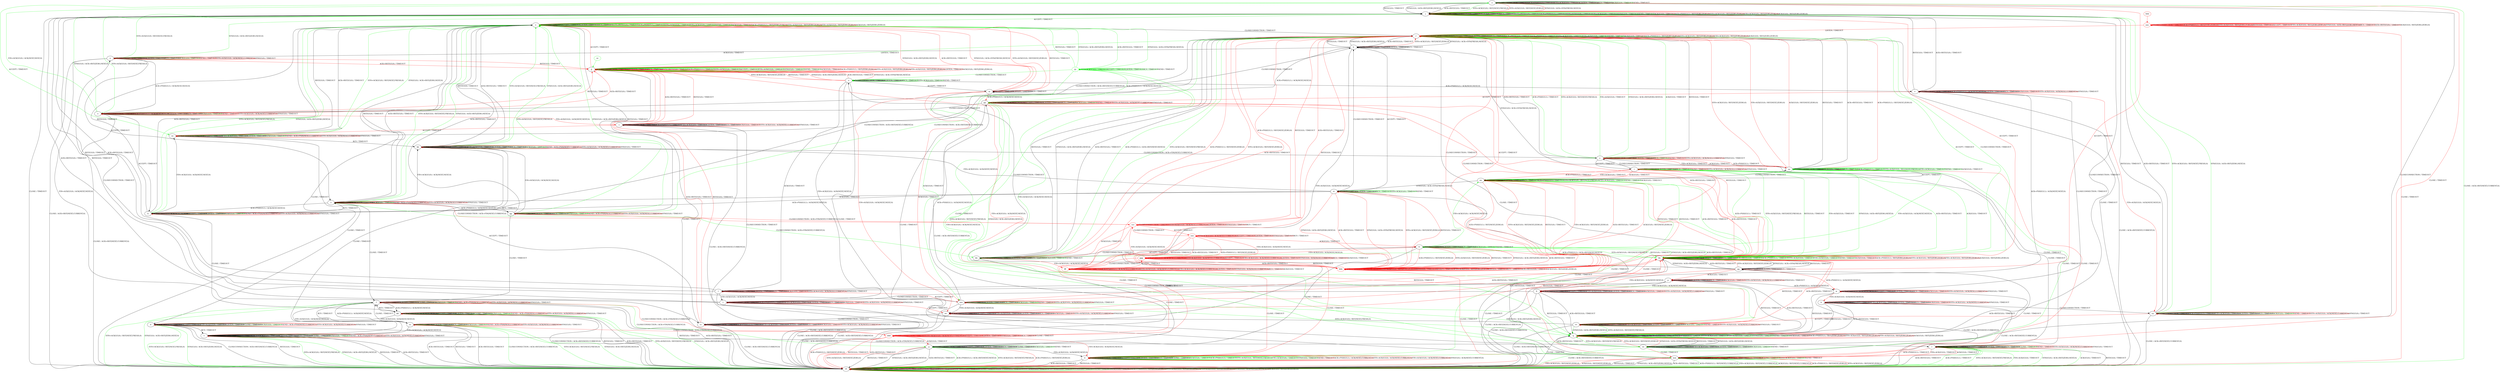 digraph "" {
	graph ["Incoming time"=0.003619670867919922,
		"Outgoing time"=0.047937631607055664,
		Output="{'States': 60, 'Transitions': 867, 'Filename': '../results/tcp_preset_100/TCP_Linux_Server-TCP_Windows8_Server-5.dot'}",
		Reference="{'States': 58, 'Transitions': 685, 'Filename': '../subjects/tcp/TCP_Linux_Server.dot'}",
		Solver=yices,
		Updated="{'States': 39, 'Transitions': 495, 'Filename': '../subjects/tcp/TCP_Windows8_Server.dot'}",
		"f-measure"=0.64,
		precision=0.6915254237288135,
		recall=0.5956204379562043
	];
	a -> a	[key=0,
		label="CLOSECONNECTION / TIMEOUT"];
	a -> a	[key=1,
		label="ACK+PSH(V,V,1) / TIMEOUT"];
	a -> a	[key=2,
		label="FIN+ACK(V,V,0) / TIMEOUT"];
	a -> a	[key=3,
		label="LISTEN / TIMEOUT"];
	a -> a	[key=4,
		label="RCV / TIMEOUT"];
	a -> a	[key=5,
		label="ACK(V,V,0) / TIMEOUT"];
	a -> a	[key=6,
		color=green,
		label="SEND / TIMEOUT"];
	a -> j	[key=0,
		label="RST(V,V,0) / TIMEOUT"];
	a -> j	[key=1,
		label="SYN(V,V,0) / ACK+RST(ZERO,NEXT,0)"];
	a -> j	[key=2,
		label="ACK+RST(V,V,0) / TIMEOUT"];
	a -> j	[key=3,
		color=green,
		label="SYN+ACK(V,V,0) / RST(NEXT,FRESH,0)"];
	a -> j	[key=4,
		color=red,
		label="SYN+ACK(V,V,0) / RST(NEXT,ZERO,0)"];
	a -> ff	[key=0,
		color=green,
		label="CLOSE / ACK+RST(NEXT,CURRENT,0)"];
	a -> mm	[key=0,
		color=red,
		label="CLOSE / TIMEOUT"];
	a -> oo	[key=0,
		color=green,
		label="ACCEPT / TIMEOUT"];
	a -> qq	[key=0,
		color=red,
		label="ACCEPT / TIMEOUT"];
	b -> b	[key=0,
		label="ACK+PSH(V,V,1) / TIMEOUT"];
	b -> b	[key=1,
		label="ACCEPT / TIMEOUT"];
	b -> b	[key=2,
		label="FIN+ACK(V,V,0) / TIMEOUT"];
	b -> b	[key=3,
		label="LISTEN / TIMEOUT"];
	b -> b	[key=4,
		label="RCV / TIMEOUT"];
	b -> b	[key=5,
		label="ACK(V,V,0) / TIMEOUT"];
	b -> b	[key=6,
		color=red,
		label="SYN+ACK(V,V,0) / ACK(NEXT,CURRENT,0)"];
	b -> b	[key=7,
		color=red,
		label="SYN(V,V,0) / TIMEOUT"];
	b -> q	[key=0,
		label="RST(V,V,0) / TIMEOUT"];
	b -> q	[key=1,
		label="ACK+RST(V,V,0) / TIMEOUT"];
	b -> ff	[key=0,
		label="CLOSE / ACK+RST(NEXT,CURRENT,0)"];
	b -> uu	[key=0,
		label="CLOSECONNECTION / TIMEOUT"];
	c -> c	[key=0,
		label="CLOSECONNECTION / TIMEOUT"];
	c -> c	[key=1,
		label="ACCEPT / TIMEOUT"];
	c -> c	[key=2,
		label="LISTEN / TIMEOUT"];
	c -> c	[key=3,
		label="RCV / TIMEOUT"];
	c -> c	[key=4,
		label="CLOSE / TIMEOUT"];
	c -> c	[key=5,
		color=green,
		label="SEND / TIMEOUT"];
	c -> c	[key=6,
		color=red,
		label="SYN+ACK(V,V,0) / ACK(NEXT,CURRENT,0)"];
	c -> c	[key=7,
		color=red,
		label="SYN(V,V,0) / TIMEOUT"];
	c -> ff	[key=0,
		label="RST(V,V,0) / TIMEOUT"];
	c -> ff	[key=1,
		label="ACK+RST(V,V,0) / TIMEOUT"];
	c -> ff	[key=2,
		color=green,
		label="ACK+PSH(V,V,1) / TIMEOUT"];
	c -> ff	[key=3,
		color=green,
		label="SYN+ACK(V,V,0) / RST(NEXT,FRESH,0)"];
	c -> ff	[key=4,
		color=green,
		label="FIN+ACK(V,V,0) / TIMEOUT"];
	c -> ff	[key=5,
		color=green,
		label="SYN(V,V,0) / ACK+RST(ZERO,NEXT,0)"];
	c -> ff	[key=6,
		color=green,
		label="ACK(V,V,0) / TIMEOUT"];
	c -> mm	[key=0,
		color=red,
		label="ACK+PSH(V,V,1) / TIMEOUT"];
	c -> mm	[key=1,
		color=red,
		label="FIN+ACK(V,V,0) / TIMEOUT"];
	c -> mm	[key=2,
		color=red,
		label="ACK(V,V,0) / TIMEOUT"];
	d -> d	[key=0,
		label="ACK+PSH(V,V,1) / TIMEOUT"];
	d -> d	[key=1,
		label="ACCEPT / TIMEOUT"];
	d -> d	[key=2,
		label="FIN+ACK(V,V,0) / TIMEOUT"];
	d -> d	[key=3,
		label="LISTEN / TIMEOUT"];
	d -> d	[key=4,
		label="CLOSE / TIMEOUT"];
	d -> d	[key=5,
		label="ACK(V,V,0) / TIMEOUT"];
	d -> d	[key=6,
		color=green,
		label="SEND / ACK+PSH(NEXT,CURRENT,1)"];
	d -> d	[key=7,
		color=red,
		label="SYN+ACK(V,V,0) / ACK(NEXT,CURRENT,0)"];
	d -> d	[key=8,
		color=red,
		label="SYN(V,V,0) / TIMEOUT"];
	d -> v	[key=0,
		label="RCV / TIMEOUT"];
	d -> ff	[key=0,
		label="CLOSECONNECTION / ACK+RST(NEXT,CURRENT,0)"];
	d -> ff	[key=1,
		label="RST(V,V,0) / TIMEOUT"];
	d -> ff	[key=2,
		label="ACK+RST(V,V,0) / TIMEOUT"];
	d -> ff	[key=3,
		color=green,
		label="SYN+ACK(V,V,0) / RST(NEXT,FRESH,0)"];
	d -> ff	[key=4,
		color=green,
		label="SYN(V,V,0) / ACK+RST(ZERO,NEXT,0)"];
	e -> e	[key=0,
		label="CLOSECONNECTION / TIMEOUT"];
	e -> e	[key=1,
		label="ACK+PSH(V,V,1) / ACK(NEXT,NEXT,0)"];
	e -> e	[key=2,
		label="LISTEN / TIMEOUT"];
	e -> e	[key=3,
		label="RCV / TIMEOUT"];
	e -> e	[key=4,
		label="ACK(V,V,0) / TIMEOUT"];
	e -> e	[key=5,
		color=red,
		label="SYN+ACK(V,V,0) / ACK(NEXT,CURRENT,0)"];
	e -> e	[key=6,
		color=red,
		label="SYN(V,V,0) / TIMEOUT"];
	e -> j	[key=0,
		label="RST(V,V,0) / TIMEOUT"];
	e -> j	[key=1,
		label="ACK+RST(V,V,0) / TIMEOUT"];
	e -> ff	[key=0,
		label="CLOSE / ACK+RST(NEXT,CURRENT,0)"];
	e -> pp	[key=0,
		color=red,
		label="ACCEPT / TIMEOUT"];
	e -> uu	[key=0,
		color=red,
		label="FIN+ACK(V,V,0) / ACK(NEXT,NEXT,0)"];
	f -> f	[key=0,
		label="ACCEPT / TIMEOUT"];
	f -> f	[key=1,
		label="LISTEN / TIMEOUT"];
	f -> f	[key=2,
		label="CLOSE / TIMEOUT"];
	f -> f	[key=3,
		label="ACK(V,V,0) / TIMEOUT"];
	f -> f	[key=4,
		color=green,
		label="SEND / ACK+PSH(NEXT,CURRENT,1)"];
	f -> f	[key=5,
		color=red,
		label="SYN+ACK(V,V,0) / ACK(NEXT,CURRENT,0)"];
	f -> f	[key=6,
		color=red,
		label="SYN(V,V,0) / TIMEOUT"];
	f -> g	[key=0,
		color=green,
		label="CLOSECONNECTION / ACK+FIN(NEXT,CURRENT,0)"];
	f -> v	[key=0,
		label="FIN+ACK(V,V,0) / ACK(NEXT,NEXT,0)"];
	f -> dd	[key=0,
		label="ACK+PSH(V,V,1) / ACK(NEXT,NEXT,0)"];
	f -> ff	[key=0,
		label="RST(V,V,0) / TIMEOUT"];
	f -> ff	[key=1,
		label="ACK+RST(V,V,0) / TIMEOUT"];
	f -> ff	[key=2,
		color=green,
		label="SYN+ACK(V,V,0) / RST(NEXT,FRESH,0)"];
	f -> ff	[key=3,
		color=green,
		label="SYN(V,V,0) / ACK+RST(ZERO,NEXT,0)"];
	f -> ss	[key=0,
		label="RCV / TIMEOUT"];
	ddd	[color=red];
	f -> ddd	[key=0,
		color=red,
		label="CLOSECONNECTION / ACK+FIN(NEXT,CURRENT,0)"];
	g -> g	[key=0,
		label="CLOSECONNECTION / TIMEOUT"];
	g -> g	[key=1,
		label="ACCEPT / TIMEOUT"];
	g -> g	[key=2,
		label="LISTEN / TIMEOUT"];
	g -> g	[key=3,
		label="RCV / TIMEOUT"];
	g -> g	[key=4,
		label="CLOSE / TIMEOUT"];
	g -> g	[key=5,
		label="ACK(V,V,0) / TIMEOUT"];
	g -> g	[key=6,
		color=green,
		label="SEND / TIMEOUT"];
	g -> ff	[key=0,
		label="RST(V,V,0) / TIMEOUT"];
	g -> ff	[key=1,
		label="SYN(V,V,0) / ACK+RST(ZERO,NEXT,0)"];
	g -> ff	[key=2,
		label="ACK+RST(V,V,0) / TIMEOUT"];
	g -> ff	[key=3,
		color=green,
		label="ACK+PSH(V,V,1) / ACK+RST(NEXT,NEXT,0)"];
	g -> ff	[key=4,
		color=green,
		label="SYN+ACK(V,V,0) / RST(NEXT,FRESH,0)"];
	g -> ff	[key=5,
		color=red,
		label="ACK+PSH(V,V,1) / RST(NEXT,ZERO,0)"];
	g -> ff	[key=6,
		color=red,
		label="SYN+ACK(V,V,0) / RST(NEXT,ZERO,0)"];
	g -> ii	[key=0,
		label="FIN+ACK(V,V,0) / ACK(NEXT,NEXT,0)"];
	h -> h	[key=0,
		label="CLOSECONNECTION / TIMEOUT"];
	h -> h	[key=1,
		label="LISTEN / TIMEOUT"];
	h -> h	[key=2,
		label="RCV / TIMEOUT"];
	h -> n	[key=0,
		label="ACK(V,V,0) / TIMEOUT"];
	h -> o	[key=0,
		label="ACK+PSH(V,V,1) / ACK(NEXT,NEXT,0)"];
	h -> r	[key=0,
		label="RST(V,V,0) / TIMEOUT"];
	h -> r	[key=1,
		label="SYN(V,V,0) / ACK+RST(ZERO,NEXT,0)"];
	h -> r	[key=2,
		label="ACK+RST(V,V,0) / TIMEOUT"];
	h -> r	[key=3,
		color=red,
		label="SYN+ACK(V,V,0) / RST(NEXT,ZERO,0)"];
	h -> cc	[key=0,
		label="FIN+ACK(V,V,0) / ACK(NEXT,NEXT,0)"];
	h -> mm	[key=0,
		label="CLOSE / TIMEOUT"];
	h -> rr	[key=0,
		label="ACCEPT / TIMEOUT"];
	i -> c	[key=0,
		label="CLOSE / TIMEOUT"];
	i -> i	[key=0,
		label="ACCEPT / TIMEOUT"];
	i -> i	[key=1,
		label="LISTEN / TIMEOUT"];
	i -> i	[key=2,
		label="RCV / TIMEOUT"];
	i -> i	[key=3,
		color=green,
		label="SEND / TIMEOUT"];
	i -> i	[key=4,
		color=red,
		label="SYN+ACK(V,V,0) / ACK(NEXT,CURRENT,0)"];
	i -> i	[key=5,
		color=red,
		label="SYN(V,V,0) / TIMEOUT"];
	i -> y	[key=0,
		label="CLOSECONNECTION / TIMEOUT"];
	i -> hh	[key=0,
		color=green,
		label="ACK+PSH(V,V,1) / TIMEOUT"];
	i -> hh	[key=1,
		color=green,
		label="SYN+ACK(V,V,0) / RST(NEXT,FRESH,0)"];
	i -> hh	[key=2,
		color=green,
		label="RST(V,V,0) / TIMEOUT"];
	i -> hh	[key=3,
		color=green,
		label="FIN+ACK(V,V,0) / TIMEOUT"];
	i -> hh	[key=4,
		color=green,
		label="SYN(V,V,0) / ACK+RST(ZERO,NEXT,0)"];
	i -> hh	[key=5,
		color=green,
		label="ACK+RST(V,V,0) / TIMEOUT"];
	i -> hh	[key=6,
		color=green,
		label="ACK(V,V,0) / TIMEOUT"];
	i -> nn	[key=0,
		color=red,
		label="ACK+PSH(V,V,1) / TIMEOUT"];
	i -> nn	[key=1,
		color=red,
		label="FIN+ACK(V,V,0) / TIMEOUT"];
	i -> nn	[key=2,
		color=red,
		label="ACK(V,V,0) / TIMEOUT"];
	bbb	[color=red];
	i -> bbb	[key=0,
		color=red,
		label="RST(V,V,0) / TIMEOUT"];
	i -> bbb	[key=1,
		color=red,
		label="ACK+RST(V,V,0) / TIMEOUT"];
	j -> a	[key=0,
		color=red,
		label="SYN(V,V,0) / ACK+SYN(FRESH,NEXT,0)"];
	j -> j	[key=0,
		label="CLOSECONNECTION / TIMEOUT"];
	j -> j	[key=1,
		label="RST(V,V,0) / TIMEOUT"];
	j -> j	[key=2,
		label="LISTEN / TIMEOUT"];
	j -> j	[key=3,
		label="RCV / TIMEOUT"];
	j -> j	[key=4,
		label="ACK+RST(V,V,0) / TIMEOUT"];
	j -> j	[key=5,
		color=green,
		label="ACK+PSH(V,V,1) / TIMEOUT"];
	j -> j	[key=6,
		color=green,
		label="SYN+ACK(V,V,0) / TIMEOUT"];
	j -> j	[key=7,
		color=green,
		label="FIN+ACK(V,V,0) / TIMEOUT"];
	j -> j	[key=8,
		color=green,
		label="SYN(V,V,0) / TIMEOUT"];
	j -> j	[key=9,
		color=green,
		label="SEND / TIMEOUT"];
	j -> j	[key=10,
		color=green,
		label="ACK(V,V,0) / TIMEOUT"];
	j -> j	[key=11,
		color=red,
		label="ACK+PSH(V,V,1) / RST(ZERO,ZERO,0)"];
	j -> j	[key=12,
		color=red,
		label="SYN+ACK(V,V,0) / RST(ZERO,ZERO,0)"];
	j -> j	[key=13,
		color=red,
		label="FIN+ACK(V,V,0) / RST(ZERO,ZERO,0)"];
	j -> j	[key=14,
		color=red,
		label="ACK(V,V,0) / RST(ZERO,ZERO,0)"];
	j -> x	[key=0,
		color=green,
		label="ACCEPT / TIMEOUT"];
	j -> ff	[key=0,
		label="CLOSE / TIMEOUT"];
	j -> hh	[key=0,
		color=red,
		label="ACCEPT / TIMEOUT"];
	k -> k	[key=0,
		label="ACK+PSH(V,V,1) / ACK(NEXT,NEXT,0)"];
	k -> k	[key=1,
		label="ACCEPT / TIMEOUT"];
	k -> k	[key=2,
		label="LISTEN / TIMEOUT"];
	k -> k	[key=3,
		label="ACK(V,V,0) / TIMEOUT"];
	k -> k	[key=4,
		color=green,
		label="SEND / ACK+PSH(NEXT,CURRENT,1)"];
	k -> k	[key=5,
		color=red,
		label="SYN+ACK(V,V,0) / ACK(NEXT,CURRENT,0)"];
	k -> k	[key=6,
		color=red,
		label="SYN(V,V,0) / TIMEOUT"];
	k -> r	[key=0,
		label="CLOSECONNECTION / ACK+RST(NEXT,CURRENT,0)"];
	k -> x	[key=0,
		label="RST(V,V,0) / TIMEOUT"];
	k -> x	[key=1,
		label="ACK+RST(V,V,0) / TIMEOUT"];
	k -> x	[key=2,
		color=green,
		label="SYN+ACK(V,V,0) / RST(NEXT,FRESH,0)"];
	k -> x	[key=3,
		color=green,
		label="SYN(V,V,0) / ACK+RST(ZERO,NEXT,0)"];
	k -> z	[key=0,
		label="RCV / TIMEOUT"];
	k -> dd	[key=0,
		label="CLOSE / TIMEOUT"];
	k -> oo	[key=0,
		label="FIN+ACK(V,V,0) / ACK(NEXT,NEXT,0)"];
	l -> e	[key=0,
		label="ACK+PSH(V,V,1) / ACK(NEXT,NEXT,0)"];
	l -> j	[key=0,
		label="RST(V,V,0) / TIMEOUT"];
	l -> j	[key=1,
		label="ACK+RST(V,V,0) / TIMEOUT"];
	l -> l	[key=0,
		label="CLOSECONNECTION / TIMEOUT"];
	l -> l	[key=1,
		label="LISTEN / TIMEOUT"];
	l -> l	[key=2,
		label="RCV / TIMEOUT"];
	l -> l	[key=3,
		label="ACK(V,V,0) / TIMEOUT"];
	l -> l	[key=4,
		color=red,
		label="SYN+ACK(V,V,0) / ACK(NEXT,CURRENT,0)"];
	l -> l	[key=5,
		color=red,
		label="SYN(V,V,0) / TIMEOUT"];
	l -> t	[key=0,
		label="FIN+ACK(V,V,0) / ACK(NEXT,NEXT,0)"];
	l -> ff	[key=0,
		label="CLOSE / ACK+RST(NEXT,CURRENT,0)"];
	l -> ww	[key=0,
		color=red,
		label="ACCEPT / TIMEOUT"];
	m -> h	[key=0,
		label="CLOSECONNECTION / TIMEOUT"];
	m -> m	[key=0,
		label="ACCEPT / TIMEOUT"];
	m -> m	[key=1,
		label="LISTEN / TIMEOUT"];
	m -> m	[key=2,
		label="RCV / TIMEOUT"];
	m -> x	[key=0,
		color=red,
		label="SYN+ACK(V,V,0) / RST(NEXT,ZERO,0)"];
	m -> x	[key=1,
		color=red,
		label="RST(V,V,0) / TIMEOUT"];
	m -> x	[key=2,
		color=red,
		label="SYN(V,V,0) / ACK+RST(ZERO,NEXT,0)"];
	m -> x	[key=3,
		color=red,
		label="ACK+RST(V,V,0) / TIMEOUT"];
	m -> ee	[key=0,
		color=red,
		label="FIN+ACK(V,V,0) / ACK(NEXT,NEXT,0)"];
	m -> mm	[key=0,
		label="CLOSE / TIMEOUT"];
	m -> pp	[key=0,
		color=red,
		label="ACK+PSH(V,V,1) / ACK(NEXT,NEXT,0)"];
	m -> ww	[key=0,
		color=red,
		label="ACK(V,V,0) / TIMEOUT"];
	n -> j	[key=0,
		color=green,
		label="SYN+ACK(V,V,0) / RST(NEXT,FRESH,0)"];
	n -> j	[key=1,
		color=green,
		label="SYN(V,V,0) / ACK+RST(ZERO,NEXT,0)"];
	n -> n	[key=0,
		label="CLOSECONNECTION / TIMEOUT"];
	n -> n	[key=1,
		label="LISTEN / TIMEOUT"];
	n -> n	[key=2,
		label="RCV / TIMEOUT"];
	n -> n	[key=3,
		label="ACK(V,V,0) / TIMEOUT"];
	n -> n	[key=4,
		color=green,
		label="SEND / TIMEOUT"];
	n -> n	[key=5,
		color=red,
		label="SYN+ACK(V,V,0) / ACK(NEXT,CURRENT,0)"];
	n -> n	[key=6,
		color=red,
		label="SYN(V,V,0) / TIMEOUT"];
	n -> o	[key=0,
		label="ACK+PSH(V,V,1) / ACK(NEXT,NEXT,0)"];
	n -> z	[key=0,
		label="ACCEPT / TIMEOUT"];
	n -> cc	[key=0,
		label="FIN+ACK(V,V,0) / ACK(NEXT,NEXT,0)"];
	n -> ff	[key=0,
		label="CLOSE / ACK+RST(NEXT,CURRENT,0)"];
	n -> jj	[key=0,
		color=red,
		label="RST(V,V,0) / TIMEOUT"];
	n -> jj	[key=1,
		color=red,
		label="ACK+RST(V,V,0) / TIMEOUT"];
	o -> a	[key=0,
		color=green,
		label="FIN+ACK(V,V,0) / ACK(NEXT,NEXT,0)"];
	o -> j	[key=0,
		color=green,
		label="SYN+ACK(V,V,0) / RST(NEXT,FRESH,0)"];
	o -> j	[key=1,
		color=green,
		label="SYN(V,V,0) / ACK+RST(ZERO,NEXT,0)"];
	o -> k	[key=0,
		label="ACCEPT / TIMEOUT"];
	o -> o	[key=0,
		label="CLOSECONNECTION / TIMEOUT"];
	o -> o	[key=1,
		label="ACK+PSH(V,V,1) / ACK(NEXT,NEXT,0)"];
	o -> o	[key=2,
		label="LISTEN / TIMEOUT"];
	o -> o	[key=3,
		label="RCV / TIMEOUT"];
	o -> o	[key=4,
		label="ACK(V,V,0) / TIMEOUT"];
	o -> o	[key=5,
		color=green,
		label="SEND / TIMEOUT"];
	o -> o	[key=6,
		color=red,
		label="SYN+ACK(V,V,0) / ACK(NEXT,CURRENT,0)"];
	o -> o	[key=7,
		color=red,
		label="SYN(V,V,0) / TIMEOUT"];
	o -> s	[key=0,
		color=red,
		label="FIN+ACK(V,V,0) / ACK(NEXT,NEXT,0)"];
	o -> ff	[key=0,
		label="CLOSE / ACK+RST(NEXT,CURRENT,0)"];
	o -> jj	[key=0,
		color=red,
		label="RST(V,V,0) / TIMEOUT"];
	o -> jj	[key=1,
		color=red,
		label="ACK+RST(V,V,0) / TIMEOUT"];
	p -> l	[key=0,
		label="CLOSECONNECTION / TIMEOUT"];
	p -> p	[key=0,
		label="ACCEPT / TIMEOUT"];
	p -> p	[key=1,
		label="LISTEN / TIMEOUT"];
	p -> p	[key=2,
		label="RCV / TIMEOUT"];
	p -> p	[key=3,
		label="ACK(V,V,0) / TIMEOUT"];
	p -> p	[key=4,
		color=red,
		label="SYN+ACK(V,V,0) / ACK(NEXT,CURRENT,0)"];
	p -> p	[key=5,
		color=red,
		label="SYN(V,V,0) / TIMEOUT"];
	p -> q	[key=0,
		label="RST(V,V,0) / TIMEOUT"];
	p -> q	[key=1,
		label="ACK+RST(V,V,0) / TIMEOUT"];
	p -> w	[key=0,
		label="ACK+PSH(V,V,1) / ACK(NEXT,NEXT,0)"];
	p -> ff	[key=0,
		label="CLOSE / ACK+RST(NEXT,CURRENT,0)"];
	p -> ll	[key=0,
		label="FIN+ACK(V,V,0) / ACK(NEXT,NEXT,0)"];
	q -> j	[key=0,
		label="CLOSECONNECTION / TIMEOUT"];
	q -> q	[key=0,
		label="RST(V,V,0) / TIMEOUT"];
	q -> q	[key=1,
		label="ACCEPT / TIMEOUT"];
	q -> q	[key=2,
		label="LISTEN / TIMEOUT"];
	q -> q	[key=3,
		label="RCV / TIMEOUT"];
	q -> q	[key=4,
		label="ACK+RST(V,V,0) / TIMEOUT"];
	q -> q	[key=5,
		color=green,
		label="ACK+PSH(V,V,1) / TIMEOUT"];
	q -> q	[key=6,
		color=green,
		label="SYN+ACK(V,V,0) / TIMEOUT"];
	q -> q	[key=7,
		color=green,
		label="FIN+ACK(V,V,0) / TIMEOUT"];
	q -> q	[key=8,
		color=green,
		label="SYN(V,V,0) / TIMEOUT"];
	q -> q	[key=9,
		color=green,
		label="SEND / TIMEOUT"];
	q -> q	[key=10,
		color=green,
		label="ACK(V,V,0) / TIMEOUT"];
	q -> q	[key=11,
		color=red,
		label="ACK+PSH(V,V,1) / RST(ZERO,ZERO,0)"];
	q -> q	[key=12,
		color=red,
		label="SYN+ACK(V,V,0) / RST(ZERO,ZERO,0)"];
	q -> q	[key=13,
		color=red,
		label="FIN+ACK(V,V,0) / RST(ZERO,ZERO,0)"];
	q -> q	[key=14,
		color=red,
		label="ACK(V,V,0) / RST(ZERO,ZERO,0)"];
	q -> ff	[key=0,
		label="CLOSE / TIMEOUT"];
	q -> xx	[key=0,
		color=red,
		label="SYN(V,V,0) / ACK+SYN(FRESH,NEXT,0)"];
	r -> h	[key=0,
		label="SYN(V,V,0) / ACK+SYN(FRESH,NEXT,0)"];
	r -> r	[key=0,
		label="CLOSECONNECTION / TIMEOUT"];
	r -> r	[key=1,
		label="RST(V,V,0) / TIMEOUT"];
	r -> r	[key=2,
		label="LISTEN / TIMEOUT"];
	r -> r	[key=3,
		label="RCV / TIMEOUT"];
	r -> r	[key=4,
		label="ACK+RST(V,V,0) / TIMEOUT"];
	r -> r	[key=5,
		color=green,
		label="ACK+PSH(V,V,1) / TIMEOUT"];
	r -> r	[key=6,
		color=green,
		label="SYN+ACK(V,V,0) / TIMEOUT"];
	r -> r	[key=7,
		color=green,
		label="FIN+ACK(V,V,0) / TIMEOUT"];
	r -> r	[key=8,
		color=green,
		label="SEND / TIMEOUT"];
	r -> r	[key=9,
		color=green,
		label="ACK(V,V,0) / TIMEOUT"];
	r -> r	[key=10,
		color=red,
		label="ACK+PSH(V,V,1) / RST(ZERO,ZERO,0)"];
	r -> r	[key=11,
		color=red,
		label="SYN+ACK(V,V,0) / RST(ZERO,ZERO,0)"];
	r -> r	[key=12,
		color=red,
		label="FIN+ACK(V,V,0) / RST(ZERO,ZERO,0)"];
	r -> r	[key=13,
		color=red,
		label="ACK(V,V,0) / RST(ZERO,ZERO,0)"];
	r -> ff	[key=0,
		label="CLOSE / TIMEOUT"];
	r -> hh	[key=0,
		color=green,
		label="ACCEPT / TIMEOUT"];
	r -> bbb	[key=0,
		color=red,
		label="ACCEPT / TIMEOUT"];
	s -> s	[key=0,
		label="CLOSECONNECTION / TIMEOUT"];
	s -> s	[key=1,
		label="ACK+PSH(V,V,1) / TIMEOUT"];
	s -> s	[key=2,
		label="FIN+ACK(V,V,0) / TIMEOUT"];
	s -> s	[key=3,
		label="LISTEN / TIMEOUT"];
	s -> s	[key=4,
		label="RCV / TIMEOUT"];
	s -> s	[key=5,
		label="ACK(V,V,0) / TIMEOUT"];
	s -> s	[key=6,
		color=red,
		label="SYN+ACK(V,V,0) / ACK(NEXT,CURRENT,0)"];
	s -> s	[key=7,
		color=red,
		label="SYN(V,V,0) / TIMEOUT"];
	s -> ff	[key=0,
		label="CLOSE / ACK+RST(NEXT,CURRENT,0)"];
	s -> jj	[key=0,
		color=red,
		label="RST(V,V,0) / TIMEOUT"];
	s -> jj	[key=1,
		color=red,
		label="ACK+RST(V,V,0) / TIMEOUT"];
	s -> oo	[key=0,
		color=red,
		label="ACCEPT / TIMEOUT"];
	t -> j	[key=0,
		label="RST(V,V,0) / TIMEOUT"];
	t -> j	[key=1,
		label="ACK+RST(V,V,0) / TIMEOUT"];
	t -> t	[key=0,
		label="CLOSECONNECTION / TIMEOUT"];
	t -> t	[key=1,
		label="ACK+PSH(V,V,1) / TIMEOUT"];
	t -> t	[key=2,
		label="FIN+ACK(V,V,0) / TIMEOUT"];
	t -> t	[key=3,
		label="LISTEN / TIMEOUT"];
	t -> t	[key=4,
		label="RCV / TIMEOUT"];
	t -> t	[key=5,
		label="ACK(V,V,0) / TIMEOUT"];
	t -> t	[key=6,
		color=red,
		label="SYN+ACK(V,V,0) / ACK(NEXT,CURRENT,0)"];
	t -> t	[key=7,
		color=red,
		label="SYN(V,V,0) / TIMEOUT"];
	t -> ee	[key=0,
		color=red,
		label="ACCEPT / TIMEOUT"];
	t -> ff	[key=0,
		label="CLOSE / ACK+RST(NEXT,CURRENT,0)"];
	u -> e	[key=0,
		label="ACK+PSH(V,V,1) / ACK(NEXT,NEXT,0)"];
	u -> l	[key=0,
		label="ACK(V,V,0) / TIMEOUT"];
	u -> m	[key=0,
		label="ACCEPT / TIMEOUT"];
	u -> t	[key=0,
		label="FIN+ACK(V,V,0) / ACK(NEXT,NEXT,0)"];
	u -> u	[key=0,
		label="CLOSECONNECTION / TIMEOUT"];
	u -> u	[key=1,
		label="LISTEN / TIMEOUT"];
	u -> u	[key=2,
		label="RCV / TIMEOUT"];
	u -> u	[key=3,
		color=green,
		label="SYN+ACK(V,V,0) / TIMEOUT"];
	u -> u	[key=4,
		color=green,
		label="SEND / TIMEOUT"];
	u -> jj	[key=0,
		color=red,
		label="SYN+ACK(V,V,0) / RST(NEXT,ZERO,0)"];
	u -> jj	[key=1,
		color=red,
		label="RST(V,V,0) / TIMEOUT"];
	u -> jj	[key=2,
		color=red,
		label="SYN(V,V,0) / ACK+RST(ZERO,NEXT,0)"];
	u -> jj	[key=3,
		color=red,
		label="ACK+RST(V,V,0) / TIMEOUT"];
	u -> mm	[key=0,
		label="CLOSE / TIMEOUT"];
	v -> c	[key=0,
		label="CLOSECONNECTION / ACK+FIN(NEXT,CURRENT,0)"];
	v -> v	[key=0,
		label="ACK+PSH(V,V,1) / TIMEOUT"];
	v -> v	[key=1,
		label="ACCEPT / TIMEOUT"];
	v -> v	[key=2,
		label="FIN+ACK(V,V,0) / TIMEOUT"];
	v -> v	[key=3,
		label="LISTEN / TIMEOUT"];
	v -> v	[key=4,
		label="RCV / TIMEOUT"];
	v -> v	[key=5,
		label="CLOSE / TIMEOUT"];
	v -> v	[key=6,
		label="ACK(V,V,0) / TIMEOUT"];
	v -> v	[key=7,
		color=green,
		label="SEND / ACK+PSH(NEXT,CURRENT,1)"];
	v -> v	[key=8,
		color=red,
		label="SYN+ACK(V,V,0) / ACK(NEXT,CURRENT,0)"];
	v -> v	[key=9,
		color=red,
		label="SYN(V,V,0) / TIMEOUT"];
	v -> ff	[key=0,
		label="RST(V,V,0) / TIMEOUT"];
	v -> ff	[key=1,
		label="ACK+RST(V,V,0) / TIMEOUT"];
	v -> ff	[key=2,
		color=green,
		label="SYN+ACK(V,V,0) / RST(NEXT,FRESH,0)"];
	v -> ff	[key=3,
		color=green,
		label="SYN(V,V,0) / ACK+RST(ZERO,NEXT,0)"];
	w -> b	[key=0,
		color=red,
		label="FIN+ACK(V,V,0) / ACK(NEXT,NEXT,0)"];
	w -> e	[key=0,
		label="CLOSECONNECTION / TIMEOUT"];
	w -> q	[key=0,
		label="RST(V,V,0) / TIMEOUT"];
	w -> q	[key=1,
		label="ACK+RST(V,V,0) / TIMEOUT"];
	w -> w	[key=0,
		label="ACK+PSH(V,V,1) / ACK(NEXT,NEXT,0)"];
	w -> w	[key=1,
		label="ACCEPT / TIMEOUT"];
	w -> w	[key=2,
		label="LISTEN / TIMEOUT"];
	w -> w	[key=3,
		label="RCV / TIMEOUT"];
	w -> w	[key=4,
		label="ACK(V,V,0) / TIMEOUT"];
	w -> w	[key=5,
		color=red,
		label="SYN+ACK(V,V,0) / ACK(NEXT,CURRENT,0)"];
	w -> w	[key=6,
		color=red,
		label="SYN(V,V,0) / TIMEOUT"];
	w -> ff	[key=0,
		label="CLOSE / ACK+RST(NEXT,CURRENT,0)"];
	x -> m	[key=0,
		color=red,
		label="SYN(V,V,0) / ACK+SYN(FRESH,NEXT,0)"];
	x -> r	[key=0,
		label="CLOSECONNECTION / TIMEOUT"];
	x -> x	[key=0,
		label="RST(V,V,0) / TIMEOUT"];
	x -> x	[key=1,
		label="ACCEPT / TIMEOUT"];
	x -> x	[key=2,
		label="LISTEN / TIMEOUT"];
	x -> x	[key=3,
		label="RCV / TIMEOUT"];
	x -> x	[key=4,
		label="ACK+RST(V,V,0) / TIMEOUT"];
	x -> x	[key=5,
		color=green,
		label="ACK+PSH(V,V,1) / TIMEOUT"];
	x -> x	[key=6,
		color=green,
		label="SYN+ACK(V,V,0) / TIMEOUT"];
	x -> x	[key=7,
		color=green,
		label="FIN+ACK(V,V,0) / TIMEOUT"];
	x -> x	[key=8,
		color=green,
		label="SEND / TIMEOUT"];
	x -> x	[key=9,
		color=green,
		label="ACK(V,V,0) / TIMEOUT"];
	x -> x	[key=10,
		color=red,
		label="ACK+PSH(V,V,1) / RST(ZERO,ZERO,0)"];
	x -> x	[key=11,
		color=red,
		label="SYN+ACK(V,V,0) / RST(ZERO,ZERO,0)"];
	x -> x	[key=12,
		color=red,
		label="FIN+ACK(V,V,0) / RST(ZERO,ZERO,0)"];
	x -> x	[key=13,
		color=red,
		label="ACK(V,V,0) / RST(ZERO,ZERO,0)"];
	x -> ff	[key=0,
		label="CLOSE / TIMEOUT"];
	yy	[color=green];
	x -> yy	[key=0,
		color=green,
		label="SYN(V,V,0) / ACK+SYN(FRESH,NEXT,0)"];
	y -> c	[key=0,
		label="CLOSE / TIMEOUT"];
	y -> i	[key=0,
		label="ACCEPT / TIMEOUT"];
	y -> r	[key=0,
		label="RST(V,V,0) / TIMEOUT"];
	y -> r	[key=1,
		label="ACK+RST(V,V,0) / TIMEOUT"];
	y -> r	[key=2,
		color=green,
		label="ACK+PSH(V,V,1) / TIMEOUT"];
	y -> r	[key=3,
		color=green,
		label="SYN+ACK(V,V,0) / RST(NEXT,FRESH,0)"];
	y -> r	[key=4,
		color=green,
		label="FIN+ACK(V,V,0) / TIMEOUT"];
	y -> r	[key=5,
		color=green,
		label="SYN(V,V,0) / ACK+RST(ZERO,NEXT,0)"];
	y -> r	[key=6,
		color=green,
		label="ACK(V,V,0) / TIMEOUT"];
	y -> y	[key=0,
		label="CLOSECONNECTION / TIMEOUT"];
	y -> y	[key=1,
		label="LISTEN / TIMEOUT"];
	y -> y	[key=2,
		label="RCV / TIMEOUT"];
	y -> y	[key=3,
		color=green,
		label="SEND / TIMEOUT"];
	y -> y	[key=4,
		color=red,
		label="SYN+ACK(V,V,0) / ACK(NEXT,CURRENT,0)"];
	y -> y	[key=5,
		color=red,
		label="SYN(V,V,0) / TIMEOUT"];
	y -> aa	[key=0,
		color=red,
		label="ACK+PSH(V,V,1) / TIMEOUT"];
	y -> aa	[key=1,
		color=red,
		label="FIN+ACK(V,V,0) / TIMEOUT"];
	y -> aa	[key=2,
		color=red,
		label="ACK(V,V,0) / TIMEOUT"];
	z -> f	[key=0,
		label="CLOSE / TIMEOUT"];
	z -> k	[key=0,
		label="ACK+PSH(V,V,1) / ACK(NEXT,NEXT,0)"];
	z -> x	[key=0,
		label="RST(V,V,0) / TIMEOUT"];
	z -> x	[key=1,
		label="ACK+RST(V,V,0) / TIMEOUT"];
	z -> x	[key=2,
		color=green,
		label="SYN+ACK(V,V,0) / RST(NEXT,FRESH,0)"];
	z -> x	[key=3,
		color=green,
		label="SYN(V,V,0) / ACK+RST(ZERO,NEXT,0)"];
	z -> z	[key=0,
		label="ACCEPT / TIMEOUT"];
	z -> z	[key=1,
		label="LISTEN / TIMEOUT"];
	z -> z	[key=2,
		label="ACK(V,V,0) / TIMEOUT"];
	z -> z	[key=3,
		color=green,
		label="SEND / ACK+PSH(NEXT,CURRENT,1)"];
	z -> z	[key=4,
		color=red,
		label="SYN+ACK(V,V,0) / ACK(NEXT,CURRENT,0)"];
	z -> z	[key=5,
		color=red,
		label="SYN(V,V,0) / TIMEOUT"];
	z -> bb	[key=0,
		color=green,
		label="CLOSECONNECTION / ACK+FIN(NEXT,CURRENT,0)"];
	z -> gg	[key=0,
		label="RCV / TIMEOUT"];
	z -> kk	[key=0,
		label="FIN+ACK(V,V,0) / ACK(NEXT,NEXT,0)"];
	ccc	[color=red];
	z -> ccc	[key=0,
		color=red,
		label="CLOSECONNECTION / ACK+FIN(NEXT,CURRENT,0)"];
	aa -> h	[key=0,
		label="SYN(V,V,0) / ACK+SYN(FRESH,NEXT,0)"];
	aa -> r	[key=0,
		label="RST(V,V,0) / TIMEOUT"];
	aa -> r	[key=1,
		label="ACK+RST(V,V,0) / TIMEOUT"];
	aa -> r	[key=2,
		color=red,
		label="ACK+PSH(V,V,1) / RST(NEXT,ZERO,0)"];
	aa -> r	[key=3,
		color=red,
		label="SYN+ACK(V,V,0) / RST(NEXT,ZERO,0)"];
	aa -> r	[key=4,
		color=red,
		label="FIN+ACK(V,V,0) / RST(NEXT,ZERO,0)"];
	aa -> r	[key=5,
		color=red,
		label="ACK(V,V,0) / RST(NEXT,ZERO,0)"];
	aa -> aa	[key=0,
		label="CLOSECONNECTION / TIMEOUT"];
	aa -> aa	[key=1,
		label="LISTEN / TIMEOUT"];
	aa -> aa	[key=2,
		label="RCV / TIMEOUT"];
	aa -> aa	[key=3,
		color=green,
		label="ACK+PSH(V,V,1) / TIMEOUT"];
	aa -> aa	[key=4,
		color=green,
		label="SYN+ACK(V,V,0) / RST(NEXT,FRESH,0)"];
	aa -> aa	[key=5,
		color=green,
		label="FIN+ACK(V,V,0) / TIMEOUT"];
	aa -> aa	[key=6,
		color=green,
		label="SEND / TIMEOUT"];
	aa -> aa	[key=7,
		color=green,
		label="ACK(V,V,0) / TIMEOUT"];
	aa -> ii	[key=0,
		color=green,
		label="CLOSE / TIMEOUT"];
	aa -> mm	[key=0,
		color=red,
		label="CLOSE / TIMEOUT"];
	aa -> nn	[key=0,
		label="ACCEPT / TIMEOUT"];
	bb -> g	[key=0,
		label="CLOSE / TIMEOUT"];
	bb -> r	[key=0,
		label="RST(V,V,0) / TIMEOUT"];
	bb -> r	[key=1,
		label="SYN(V,V,0) / ACK+RST(ZERO,NEXT,0)"];
	bb -> r	[key=2,
		label="ACK+RST(V,V,0) / TIMEOUT"];
	bb -> r	[key=3,
		color=green,
		label="ACK+PSH(V,V,1) / ACK+RST(NEXT,NEXT,0)"];
	bb -> r	[key=4,
		color=green,
		label="SYN+ACK(V,V,0) / RST(NEXT,FRESH,0)"];
	bb -> r	[key=5,
		color=red,
		label="ACK+PSH(V,V,1) / RST(NEXT,ZERO,0)"];
	bb -> r	[key=6,
		color=red,
		label="SYN+ACK(V,V,0) / RST(NEXT,ZERO,0)"];
	bb -> aa	[key=0,
		color=green,
		label="FIN+ACK(V,V,0) / ACK(NEXT,NEXT,0)"];
	bb -> bb	[key=0,
		label="CLOSECONNECTION / TIMEOUT"];
	bb -> bb	[key=1,
		label="LISTEN / TIMEOUT"];
	bb -> bb	[key=2,
		label="RCV / TIMEOUT"];
	bb -> bb	[key=3,
		label="ACK(V,V,0) / TIMEOUT"];
	bb -> bb	[key=4,
		color=green,
		label="SEND / TIMEOUT"];
	bb -> tt	[key=0,
		label="ACCEPT / TIMEOUT"];
	fff	[color=red];
	bb -> fff	[key=0,
		color=red,
		label="FIN+ACK(V,V,0) / ACK(NEXT,NEXT,0)"];
	cc -> cc	[key=0,
		label="CLOSECONNECTION / TIMEOUT"];
	cc -> cc	[key=1,
		label="ACK+PSH(V,V,1) / TIMEOUT"];
	cc -> cc	[key=2,
		label="FIN+ACK(V,V,0) / TIMEOUT"];
	cc -> cc	[key=3,
		label="LISTEN / TIMEOUT"];
	cc -> cc	[key=4,
		label="RCV / TIMEOUT"];
	cc -> cc	[key=5,
		label="ACK(V,V,0) / TIMEOUT"];
	cc -> cc	[key=6,
		color=red,
		label="SYN+ACK(V,V,0) / ACK(NEXT,CURRENT,0)"];
	cc -> cc	[key=7,
		color=red,
		label="SYN(V,V,0) / TIMEOUT"];
	cc -> ff	[key=0,
		label="CLOSE / ACK+RST(NEXT,CURRENT,0)"];
	cc -> jj	[key=0,
		color=red,
		label="RST(V,V,0) / TIMEOUT"];
	cc -> jj	[key=1,
		color=red,
		label="ACK+RST(V,V,0) / TIMEOUT"];
	cc -> kk	[key=0,
		label="ACCEPT / TIMEOUT"];
	dd -> d	[key=0,
		label="FIN+ACK(V,V,0) / ACK(NEXT,NEXT,0)"];
	dd -> f	[key=0,
		label="RCV / TIMEOUT"];
	dd -> dd	[key=0,
		label="ACK+PSH(V,V,1) / ACK(NEXT,NEXT,0)"];
	dd -> dd	[key=1,
		label="ACCEPT / TIMEOUT"];
	dd -> dd	[key=2,
		label="LISTEN / TIMEOUT"];
	dd -> dd	[key=3,
		label="CLOSE / TIMEOUT"];
	dd -> dd	[key=4,
		label="ACK(V,V,0) / TIMEOUT"];
	dd -> dd	[key=5,
		color=green,
		label="SEND / ACK+PSH(NEXT,CURRENT,1)"];
	dd -> dd	[key=6,
		color=red,
		label="SYN+ACK(V,V,0) / ACK(NEXT,CURRENT,0)"];
	dd -> dd	[key=7,
		color=red,
		label="SYN(V,V,0) / TIMEOUT"];
	dd -> ff	[key=0,
		label="CLOSECONNECTION / ACK+RST(NEXT,CURRENT,0)"];
	dd -> ff	[key=1,
		label="RST(V,V,0) / TIMEOUT"];
	dd -> ff	[key=2,
		label="ACK+RST(V,V,0) / TIMEOUT"];
	dd -> ff	[key=3,
		color=green,
		label="SYN+ACK(V,V,0) / RST(NEXT,FRESH,0)"];
	dd -> ff	[key=4,
		color=green,
		label="SYN(V,V,0) / ACK+RST(ZERO,NEXT,0)"];
	ee -> cc	[key=0,
		label="CLOSECONNECTION / TIMEOUT"];
	ee -> ee	[key=0,
		label="ACK+PSH(V,V,1) / TIMEOUT"];
	ee -> ee	[key=1,
		label="ACCEPT / TIMEOUT"];
	ee -> ee	[key=2,
		label="FIN+ACK(V,V,0) / TIMEOUT"];
	ee -> ee	[key=3,
		label="LISTEN / TIMEOUT"];
	ee -> ee	[key=4,
		label="RCV / TIMEOUT"];
	ee -> ee	[key=5,
		label="ACK(V,V,0) / TIMEOUT"];
	ee -> ee	[key=6,
		color=red,
		label="SYN+ACK(V,V,0) / ACK(NEXT,CURRENT,0)"];
	ee -> ee	[key=7,
		color=red,
		label="SYN(V,V,0) / TIMEOUT"];
	ee -> ff	[key=0,
		label="CLOSE / ACK+RST(NEXT,CURRENT,0)"];
	ee -> hh	[key=0,
		color=red,
		label="RST(V,V,0) / TIMEOUT"];
	ee -> hh	[key=1,
		color=red,
		label="ACK+RST(V,V,0) / TIMEOUT"];
	ff -> ff	[key=0,
		label="CLOSECONNECTION / TIMEOUT"];
	ff -> ff	[key=1,
		label="RST(V,V,0) / TIMEOUT"];
	ff -> ff	[key=2,
		label="ACCEPT / TIMEOUT"];
	ff -> ff	[key=3,
		label="LISTEN / TIMEOUT"];
	ff -> ff	[key=4,
		label="RCV / TIMEOUT"];
	ff -> ff	[key=5,
		label="ACK+RST(V,V,0) / TIMEOUT"];
	ff -> ff	[key=6,
		label="CLOSE / TIMEOUT"];
	ff -> ff	[key=7,
		color=green,
		label="ACK+PSH(V,V,1) / TIMEOUT"];
	ff -> ff	[key=8,
		color=green,
		label="SYN+ACK(V,V,0) / TIMEOUT"];
	ff -> ff	[key=9,
		color=green,
		label="FIN+ACK(V,V,0) / TIMEOUT"];
	ff -> ff	[key=10,
		color=green,
		label="SYN(V,V,0) / TIMEOUT"];
	ff -> ff	[key=11,
		color=green,
		label="SEND / TIMEOUT"];
	ff -> ff	[key=12,
		color=green,
		label="ACK(V,V,0) / TIMEOUT"];
	ff -> ff	[key=13,
		color=red,
		label="ACK+PSH(V,V,1) / RST(ZERO,ZERO,0)"];
	ff -> ff	[key=14,
		color=red,
		label="SYN+ACK(V,V,0) / RST(ZERO,ZERO,0)"];
	ff -> ff	[key=15,
		color=red,
		label="FIN+ACK(V,V,0) / RST(ZERO,ZERO,0)"];
	ff -> ff	[key=16,
		color=red,
		label="SYN(V,V,0) / ACK+RST(ZERO,NEXT,0)"];
	ff -> ff	[key=17,
		color=red,
		label="ACK(V,V,0) / RST(ZERO,ZERO,0)"];
	gg -> f	[key=0,
		label="CLOSE / TIMEOUT"];
	gg -> r	[key=0,
		color=green,
		label="CLOSECONNECTION / ACK+RST(NEXT,CURRENT,0)"];
	gg -> x	[key=0,
		label="RST(V,V,0) / TIMEOUT"];
	gg -> x	[key=1,
		label="ACK+RST(V,V,0) / TIMEOUT"];
	gg -> x	[key=2,
		color=green,
		label="SYN+ACK(V,V,0) / RST(NEXT,FRESH,0)"];
	gg -> x	[key=3,
		color=green,
		label="SYN(V,V,0) / ACK+RST(ZERO,NEXT,0)"];
	gg -> z	[key=0,
		label="ACK+PSH(V,V,1) / ACK(NEXT,NEXT,0)"];
	gg -> gg	[key=0,
		label="ACCEPT / TIMEOUT"];
	gg -> gg	[key=1,
		label="LISTEN / TIMEOUT"];
	gg -> gg	[key=2,
		label="RCV / TIMEOUT"];
	gg -> gg	[key=3,
		label="ACK(V,V,0) / TIMEOUT"];
	gg -> gg	[key=4,
		color=green,
		label="SEND / ACK+PSH(NEXT,CURRENT,1)"];
	gg -> gg	[key=5,
		color=red,
		label="SYN+ACK(V,V,0) / ACK(NEXT,CURRENT,0)"];
	gg -> gg	[key=6,
		color=red,
		label="SYN(V,V,0) / TIMEOUT"];
	gg -> kk	[key=0,
		label="FIN+ACK(V,V,0) / ACK(NEXT,NEXT,0)"];
	gg -> ccc	[key=0,
		color=red,
		label="CLOSECONNECTION / ACK+FIN(NEXT,CURRENT,0)"];
	hh -> r	[key=0,
		color=green,
		label="CLOSECONNECTION / TIMEOUT"];
	hh -> ff	[key=0,
		label="CLOSE / TIMEOUT"];
	hh -> hh	[key=0,
		label="RST(V,V,0) / TIMEOUT"];
	hh -> hh	[key=1,
		label="ACCEPT / TIMEOUT"];
	hh -> hh	[key=2,
		label="LISTEN / TIMEOUT"];
	hh -> hh	[key=3,
		label="RCV / TIMEOUT"];
	hh -> hh	[key=4,
		label="ACK+RST(V,V,0) / TIMEOUT"];
	hh -> hh	[key=5,
		color=green,
		label="ACK+PSH(V,V,1) / TIMEOUT"];
	hh -> hh	[key=6,
		color=green,
		label="SYN+ACK(V,V,0) / TIMEOUT"];
	hh -> hh	[key=7,
		color=green,
		label="FIN+ACK(V,V,0) / TIMEOUT"];
	hh -> hh	[key=8,
		color=green,
		label="SEND / TIMEOUT"];
	hh -> hh	[key=9,
		color=green,
		label="ACK(V,V,0) / TIMEOUT"];
	hh -> hh	[key=10,
		color=red,
		label="ACK+PSH(V,V,1) / RST(ZERO,ZERO,0)"];
	hh -> hh	[key=11,
		color=red,
		label="SYN+ACK(V,V,0) / RST(ZERO,ZERO,0)"];
	hh -> hh	[key=12,
		color=red,
		label="FIN+ACK(V,V,0) / RST(ZERO,ZERO,0)"];
	hh -> hh	[key=13,
		color=red,
		label="ACK(V,V,0) / RST(ZERO,ZERO,0)"];
	hh -> jj	[key=0,
		color=red,
		label="CLOSECONNECTION / TIMEOUT"];
	hh -> qq	[key=0,
		label="SYN(V,V,0) / ACK+SYN(FRESH,NEXT,0)"];
	ii -> ff	[key=0,
		label="RST(V,V,0) / TIMEOUT"];
	ii -> ff	[key=1,
		label="ACK+RST(V,V,0) / TIMEOUT"];
	ii -> ii	[key=0,
		label="CLOSECONNECTION / TIMEOUT"];
	ii -> ii	[key=1,
		label="ACCEPT / TIMEOUT"];
	ii -> ii	[key=2,
		label="LISTEN / TIMEOUT"];
	ii -> ii	[key=3,
		label="RCV / TIMEOUT"];
	ii -> ii	[key=4,
		label="CLOSE / TIMEOUT"];
	ii -> ii	[key=5,
		label="ACK(V,V,0) / TIMEOUT"];
	ii -> ii	[key=6,
		color=green,
		label="ACK+PSH(V,V,1) / TIMEOUT"];
	ii -> ii	[key=7,
		color=green,
		label="SYN+ACK(V,V,0) / RST(NEXT,FRESH,0)"];
	ii -> ii	[key=8,
		color=green,
		label="FIN+ACK(V,V,0) / TIMEOUT"];
	ii -> ii	[key=9,
		color=green,
		label="SYN(V,V,0) / TIMEOUT"];
	ii -> ii	[key=10,
		color=green,
		label="SEND / TIMEOUT"];
	ii -> ii	[key=11,
		color=red,
		label="ACK+PSH(V,V,1) / ACK(NEXT,CURRENT,0)"];
	ii -> ii	[key=12,
		color=red,
		label="SYN+ACK(V,V,0) / ACK(NEXT,CURRENT,0)"];
	ii -> ii	[key=13,
		color=red,
		label="FIN+ACK(V,V,0) / ACK(NEXT,CURRENT,0)"];
	ii -> ii	[key=14,
		color=red,
		label="SYN(V,V,0) / ACK(NEXT,CURRENT,0)"];
	jj -> r	[key=0,
		color=green,
		label="LISTEN / TIMEOUT"];
	jj -> u	[key=0,
		color=red,
		label="SYN(V,V,0) / ACK+SYN(FRESH,NEXT,0)"];
	jj -> x	[key=0,
		color=red,
		label="ACCEPT / TIMEOUT"];
	jj -> ff	[key=0,
		label="CLOSE / TIMEOUT"];
	jj -> jj	[key=0,
		label="CLOSECONNECTION / TIMEOUT"];
	jj -> jj	[key=1,
		label="RST(V,V,0) / TIMEOUT"];
	jj -> jj	[key=2,
		label="RCV / TIMEOUT"];
	jj -> jj	[key=3,
		label="ACK+RST(V,V,0) / TIMEOUT"];
	jj -> jj	[key=4,
		color=green,
		label="ACK+PSH(V,V,1) / TIMEOUT"];
	jj -> jj	[key=5,
		color=green,
		label="SYN+ACK(V,V,0) / TIMEOUT"];
	jj -> jj	[key=6,
		color=green,
		label="ACCEPT / TIMEOUT"];
	jj -> jj	[key=7,
		color=green,
		label="FIN+ACK(V,V,0) / TIMEOUT"];
	jj -> jj	[key=8,
		color=green,
		label="SYN(V,V,0) / TIMEOUT"];
	jj -> jj	[key=9,
		color=green,
		label="SEND / TIMEOUT"];
	jj -> jj	[key=10,
		color=green,
		label="ACK(V,V,0) / TIMEOUT"];
	jj -> jj	[key=11,
		color=red,
		label="ACK+PSH(V,V,1) / RST(ZERO,ZERO,0)"];
	jj -> jj	[key=12,
		color=red,
		label="SYN+ACK(V,V,0) / RST(ZERO,ZERO,0)"];
	jj -> jj	[key=13,
		color=red,
		label="FIN+ACK(V,V,0) / RST(ZERO,ZERO,0)"];
	jj -> jj	[key=14,
		color=red,
		label="LISTEN / TIMEOUT"];
	jj -> jj	[key=15,
		color=red,
		label="ACK(V,V,0) / RST(ZERO,ZERO,0)"];
	kk -> v	[key=0,
		label="CLOSE / TIMEOUT"];
	kk -> x	[key=0,
		label="RST(V,V,0) / TIMEOUT"];
	kk -> x	[key=1,
		label="ACK+RST(V,V,0) / TIMEOUT"];
	kk -> x	[key=2,
		color=green,
		label="SYN+ACK(V,V,0) / RST(NEXT,FRESH,0)"];
	kk -> x	[key=3,
		color=green,
		label="SYN(V,V,0) / ACK+RST(ZERO,NEXT,0)"];
	kk -> y	[key=0,
		label="CLOSECONNECTION / ACK+FIN(NEXT,CURRENT,0)"];
	kk -> kk	[key=0,
		label="ACK+PSH(V,V,1) / TIMEOUT"];
	kk -> kk	[key=1,
		label="ACCEPT / TIMEOUT"];
	kk -> kk	[key=2,
		label="FIN+ACK(V,V,0) / TIMEOUT"];
	kk -> kk	[key=3,
		label="LISTEN / TIMEOUT"];
	kk -> kk	[key=4,
		label="RCV / TIMEOUT"];
	kk -> kk	[key=5,
		label="ACK(V,V,0) / TIMEOUT"];
	kk -> kk	[key=6,
		color=green,
		label="SEND / ACK+PSH(NEXT,CURRENT,1)"];
	kk -> kk	[key=7,
		color=red,
		label="SYN+ACK(V,V,0) / ACK(NEXT,CURRENT,0)"];
	kk -> kk	[key=8,
		color=red,
		label="SYN(V,V,0) / TIMEOUT"];
	ll -> q	[key=0,
		label="RST(V,V,0) / TIMEOUT"];
	ll -> q	[key=1,
		label="ACK+RST(V,V,0) / TIMEOUT"];
	ll -> t	[key=0,
		label="CLOSECONNECTION / TIMEOUT"];
	ll -> ff	[key=0,
		label="CLOSE / ACK+RST(NEXT,CURRENT,0)"];
	ll -> ll	[key=0,
		label="ACK+PSH(V,V,1) / TIMEOUT"];
	ll -> ll	[key=1,
		label="ACCEPT / TIMEOUT"];
	ll -> ll	[key=2,
		label="FIN+ACK(V,V,0) / TIMEOUT"];
	ll -> ll	[key=3,
		label="LISTEN / TIMEOUT"];
	ll -> ll	[key=4,
		label="RCV / TIMEOUT"];
	ll -> ll	[key=5,
		label="ACK(V,V,0) / TIMEOUT"];
	ll -> ll	[key=6,
		color=red,
		label="SYN+ACK(V,V,0) / ACK(NEXT,CURRENT,0)"];
	ll -> ll	[key=7,
		color=red,
		label="SYN(V,V,0) / TIMEOUT"];
	mm -> ff	[key=0,
		label="RST(V,V,0) / TIMEOUT"];
	mm -> ff	[key=1,
		label="SYN(V,V,0) / ACK+RST(ZERO,NEXT,0)"];
	mm -> ff	[key=2,
		label="ACK+RST(V,V,0) / TIMEOUT"];
	mm -> ff	[key=3,
		color=green,
		label="ACK+PSH(V,V,1) / RST(NEXT,CURRENT,0)"];
	mm -> ff	[key=4,
		color=green,
		label="FIN+ACK(V,V,0) / RST(NEXT,CURRENT,0)"];
	mm -> ff	[key=5,
		color=green,
		label="ACK(V,V,0) / RST(NEXT,CURRENT,0)"];
	mm -> ff	[key=6,
		color=red,
		label="ACK+PSH(V,V,1) / RST(NEXT,ZERO,0)"];
	mm -> ff	[key=7,
		color=red,
		label="SYN+ACK(V,V,0) / RST(NEXT,ZERO,0)"];
	mm -> ff	[key=8,
		color=red,
		label="FIN+ACK(V,V,0) / RST(NEXT,ZERO,0)"];
	mm -> ff	[key=9,
		color=red,
		label="ACK(V,V,0) / RST(NEXT,ZERO,0)"];
	mm -> mm	[key=0,
		label="CLOSECONNECTION / TIMEOUT"];
	mm -> mm	[key=1,
		label="ACCEPT / TIMEOUT"];
	mm -> mm	[key=2,
		label="LISTEN / TIMEOUT"];
	mm -> mm	[key=3,
		label="RCV / TIMEOUT"];
	mm -> mm	[key=4,
		label="CLOSE / TIMEOUT"];
	mm -> mm	[key=5,
		color=green,
		label="SYN+ACK(V,V,0) / TIMEOUT"];
	mm -> mm	[key=6,
		color=green,
		label="SEND / TIMEOUT"];
	nn -> aa	[key=0,
		label="CLOSECONNECTION / TIMEOUT"];
	nn -> hh	[key=0,
		color=green,
		label="RST(V,V,0) / TIMEOUT"];
	nn -> hh	[key=1,
		color=green,
		label="ACK+RST(V,V,0) / TIMEOUT"];
	nn -> ii	[key=0,
		color=green,
		label="CLOSE / TIMEOUT"];
	nn -> mm	[key=0,
		color=red,
		label="CLOSE / TIMEOUT"];
	nn -> nn	[key=0,
		label="ACCEPT / TIMEOUT"];
	nn -> nn	[key=1,
		label="LISTEN / TIMEOUT"];
	nn -> nn	[key=2,
		label="RCV / TIMEOUT"];
	nn -> nn	[key=3,
		color=green,
		label="ACK+PSH(V,V,1) / TIMEOUT"];
	nn -> nn	[key=4,
		color=green,
		label="SYN+ACK(V,V,0) / RST(NEXT,FRESH,0)"];
	nn -> nn	[key=5,
		color=green,
		label="FIN+ACK(V,V,0) / TIMEOUT"];
	nn -> nn	[key=6,
		color=green,
		label="SEND / TIMEOUT"];
	nn -> nn	[key=7,
		color=green,
		label="ACK(V,V,0) / TIMEOUT"];
	nn -> rr	[key=0,
		label="SYN(V,V,0) / ACK+SYN(FRESH,NEXT,0)"];
	nn -> bbb	[key=0,
		color=red,
		label="ACK+PSH(V,V,1) / RST(NEXT,ZERO,0)"];
	nn -> bbb	[key=1,
		color=red,
		label="SYN+ACK(V,V,0) / RST(NEXT,ZERO,0)"];
	nn -> bbb	[key=2,
		color=red,
		label="RST(V,V,0) / TIMEOUT"];
	nn -> bbb	[key=3,
		color=red,
		label="FIN+ACK(V,V,0) / RST(NEXT,ZERO,0)"];
	nn -> bbb	[key=4,
		color=red,
		label="ACK+RST(V,V,0) / TIMEOUT"];
	nn -> bbb	[key=5,
		color=red,
		label="ACK(V,V,0) / RST(NEXT,ZERO,0)"];
	oo -> d	[key=0,
		label="CLOSE / TIMEOUT"];
	oo -> r	[key=0,
		label="CLOSECONNECTION / ACK+RST(NEXT,CURRENT,0)"];
	oo -> x	[key=0,
		label="RST(V,V,0) / TIMEOUT"];
	oo -> x	[key=1,
		label="ACK+RST(V,V,0) / TIMEOUT"];
	oo -> x	[key=2,
		color=green,
		label="SYN+ACK(V,V,0) / RST(NEXT,FRESH,0)"];
	oo -> x	[key=3,
		color=green,
		label="SYN(V,V,0) / ACK+RST(ZERO,NEXT,0)"];
	oo -> kk	[key=0,
		label="RCV / TIMEOUT"];
	oo -> oo	[key=0,
		label="ACK+PSH(V,V,1) / TIMEOUT"];
	oo -> oo	[key=1,
		label="ACCEPT / TIMEOUT"];
	oo -> oo	[key=2,
		label="FIN+ACK(V,V,0) / TIMEOUT"];
	oo -> oo	[key=3,
		label="LISTEN / TIMEOUT"];
	oo -> oo	[key=4,
		label="ACK(V,V,0) / TIMEOUT"];
	oo -> oo	[key=5,
		color=green,
		label="SEND / ACK+PSH(NEXT,CURRENT,1)"];
	oo -> oo	[key=6,
		color=red,
		label="SYN+ACK(V,V,0) / ACK(NEXT,CURRENT,0)"];
	oo -> oo	[key=7,
		color=red,
		label="SYN(V,V,0) / TIMEOUT"];
	pp -> o	[key=0,
		label="CLOSECONNECTION / TIMEOUT"];
	pp -> q	[key=0,
		color=green,
		label="SYN+ACK(V,V,0) / RST(NEXT,FRESH,0)"];
	pp -> q	[key=1,
		color=green,
		label="SYN(V,V,0) / ACK+RST(ZERO,NEXT,0)"];
	pp -> ff	[key=0,
		label="CLOSE / ACK+RST(NEXT,CURRENT,0)"];
	pp -> hh	[key=0,
		color=red,
		label="RST(V,V,0) / TIMEOUT"];
	pp -> hh	[key=1,
		color=red,
		label="ACK+RST(V,V,0) / TIMEOUT"];
	pp -> pp	[key=0,
		label="ACK+PSH(V,V,1) / ACK(NEXT,NEXT,0)"];
	pp -> pp	[key=1,
		label="ACCEPT / TIMEOUT"];
	pp -> pp	[key=2,
		label="LISTEN / TIMEOUT"];
	pp -> pp	[key=3,
		label="RCV / TIMEOUT"];
	pp -> pp	[key=4,
		label="ACK(V,V,0) / TIMEOUT"];
	pp -> pp	[key=5,
		color=green,
		label="SEND / TIMEOUT"];
	pp -> pp	[key=6,
		color=red,
		label="SYN+ACK(V,V,0) / ACK(NEXT,CURRENT,0)"];
	pp -> pp	[key=7,
		color=red,
		label="SYN(V,V,0) / TIMEOUT"];
	pp -> vv	[key=0,
		color=red,
		label="FIN+ACK(V,V,0) / ACK(NEXT,NEXT,0)"];
	pp -> xx	[key=0,
		color=green,
		label="FIN+ACK(V,V,0) / ACK(NEXT,NEXT,0)"];
	qq -> p	[key=0,
		color=red,
		label="ACK(V,V,0) / TIMEOUT"];
	qq -> u	[key=0,
		label="CLOSECONNECTION / TIMEOUT"];
	qq -> w	[key=0,
		color=red,
		label="ACK+PSH(V,V,1) / ACK(NEXT,NEXT,0)"];
	qq -> hh	[key=0,
		label="RST(V,V,0) / TIMEOUT"];
	qq -> hh	[key=1,
		label="SYN(V,V,0) / ACK+RST(ZERO,NEXT,0)"];
	qq -> hh	[key=2,
		label="ACK+RST(V,V,0) / TIMEOUT"];
	qq -> hh	[key=3,
		color=red,
		label="SYN+ACK(V,V,0) / RST(NEXT,ZERO,0)"];
	qq -> ll	[key=0,
		color=red,
		label="FIN+ACK(V,V,0) / ACK(NEXT,NEXT,0)"];
	qq -> mm	[key=0,
		label="CLOSE / TIMEOUT"];
	qq -> qq	[key=0,
		label="ACCEPT / TIMEOUT"];
	qq -> qq	[key=1,
		label="LISTEN / TIMEOUT"];
	qq -> qq	[key=2,
		label="RCV / TIMEOUT"];
	rr -> h	[key=0,
		label="CLOSECONNECTION / TIMEOUT"];
	rr -> k	[key=0,
		label="ACK+PSH(V,V,1) / ACK(NEXT,NEXT,0)"];
	rr -> z	[key=0,
		label="ACK(V,V,0) / TIMEOUT"];
	rr -> kk	[key=0,
		label="FIN+ACK(V,V,0) / ACK(NEXT,NEXT,0)"];
	rr -> mm	[key=0,
		label="CLOSE / TIMEOUT"];
	rr -> rr	[key=0,
		label="ACCEPT / TIMEOUT"];
	rr -> rr	[key=1,
		label="LISTEN / TIMEOUT"];
	rr -> rr	[key=2,
		label="RCV / TIMEOUT"];
	rr -> rr	[key=3,
		color=green,
		label="SYN+ACK(V,V,0) / TIMEOUT"];
	rr -> rr	[key=4,
		color=green,
		label="SEND / TIMEOUT"];
	rr -> bbb	[key=0,
		color=red,
		label="SYN+ACK(V,V,0) / RST(NEXT,ZERO,0)"];
	rr -> bbb	[key=1,
		color=red,
		label="RST(V,V,0) / TIMEOUT"];
	rr -> bbb	[key=2,
		color=red,
		label="SYN(V,V,0) / ACK+RST(ZERO,NEXT,0)"];
	rr -> bbb	[key=3,
		color=red,
		label="ACK+RST(V,V,0) / TIMEOUT"];
	ss -> f	[key=0,
		label="ACK+PSH(V,V,1) / ACK(NEXT,NEXT,0)"];
	ss -> f	[key=1,
		label="CLOSE / TIMEOUT"];
	ss -> v	[key=0,
		label="FIN+ACK(V,V,0) / ACK(NEXT,NEXT,0)"];
	ss -> ff	[key=0,
		label="RST(V,V,0) / TIMEOUT"];
	ss -> ff	[key=1,
		label="ACK+RST(V,V,0) / TIMEOUT"];
	ss -> ff	[key=2,
		color=green,
		label="CLOSECONNECTION / ACK+RST(NEXT,CURRENT,0)"];
	ss -> ff	[key=3,
		color=green,
		label="SYN+ACK(V,V,0) / RST(NEXT,FRESH,0)"];
	ss -> ff	[key=4,
		color=green,
		label="SYN(V,V,0) / ACK+RST(ZERO,NEXT,0)"];
	ss -> ss	[key=0,
		label="ACCEPT / TIMEOUT"];
	ss -> ss	[key=1,
		label="LISTEN / TIMEOUT"];
	ss -> ss	[key=2,
		label="RCV / TIMEOUT"];
	ss -> ss	[key=3,
		label="ACK(V,V,0) / TIMEOUT"];
	ss -> ss	[key=4,
		color=green,
		label="SEND / ACK+PSH(NEXT,CURRENT,1)"];
	ss -> ss	[key=5,
		color=red,
		label="SYN+ACK(V,V,0) / ACK(NEXT,CURRENT,0)"];
	ss -> ss	[key=6,
		color=red,
		label="SYN(V,V,0) / TIMEOUT"];
	ss -> ddd	[key=0,
		color=red,
		label="CLOSECONNECTION / ACK+FIN(NEXT,CURRENT,0)"];
	tt -> g	[key=0,
		label="CLOSE / TIMEOUT"];
	tt -> bb	[key=0,
		label="CLOSECONNECTION / TIMEOUT"];
	tt -> hh	[key=0,
		color=green,
		label="ACK+PSH(V,V,1) / ACK+RST(NEXT,NEXT,0)"];
	tt -> hh	[key=1,
		color=green,
		label="SYN+ACK(V,V,0) / RST(NEXT,FRESH,0)"];
	tt -> hh	[key=2,
		color=green,
		label="RST(V,V,0) / TIMEOUT"];
	tt -> hh	[key=3,
		color=green,
		label="SYN(V,V,0) / ACK+RST(ZERO,NEXT,0)"];
	tt -> hh	[key=4,
		color=green,
		label="ACK+RST(V,V,0) / TIMEOUT"];
	tt -> nn	[key=0,
		color=green,
		label="FIN+ACK(V,V,0) / ACK(NEXT,NEXT,0)"];
	tt -> tt	[key=0,
		label="ACCEPT / TIMEOUT"];
	tt -> tt	[key=1,
		label="LISTEN / TIMEOUT"];
	tt -> tt	[key=2,
		label="RCV / TIMEOUT"];
	tt -> tt	[key=3,
		label="ACK(V,V,0) / TIMEOUT"];
	tt -> tt	[key=4,
		color=green,
		label="SEND / TIMEOUT"];
	tt -> bbb	[key=0,
		color=red,
		label="ACK+PSH(V,V,1) / RST(NEXT,ZERO,0)"];
	tt -> bbb	[key=1,
		color=red,
		label="SYN+ACK(V,V,0) / RST(NEXT,ZERO,0)"];
	tt -> bbb	[key=2,
		color=red,
		label="RST(V,V,0) / TIMEOUT"];
	tt -> bbb	[key=3,
		color=red,
		label="SYN(V,V,0) / ACK+RST(ZERO,NEXT,0)"];
	tt -> bbb	[key=4,
		color=red,
		label="ACK+RST(V,V,0) / TIMEOUT"];
	ggg	[color=red];
	tt -> ggg	[key=0,
		color=red,
		label="FIN+ACK(V,V,0) / ACK(NEXT,NEXT,0)"];
	uu -> j	[key=0,
		label="RST(V,V,0) / TIMEOUT"];
	uu -> j	[key=1,
		label="ACK+RST(V,V,0) / TIMEOUT"];
	uu -> j	[key=2,
		color=green,
		label="SYN+ACK(V,V,0) / RST(NEXT,FRESH,0)"];
	uu -> j	[key=3,
		color=green,
		label="SYN(V,V,0) / ACK+RST(ZERO,NEXT,0)"];
	uu -> ff	[key=0,
		label="CLOSE / ACK+RST(NEXT,CURRENT,0)"];
	uu -> uu	[key=0,
		label="CLOSECONNECTION / TIMEOUT"];
	uu -> uu	[key=1,
		label="ACK+PSH(V,V,1) / TIMEOUT"];
	uu -> uu	[key=2,
		label="FIN+ACK(V,V,0) / TIMEOUT"];
	uu -> uu	[key=3,
		label="LISTEN / TIMEOUT"];
	uu -> uu	[key=4,
		label="RCV / TIMEOUT"];
	uu -> uu	[key=5,
		label="ACK(V,V,0) / TIMEOUT"];
	uu -> uu	[key=6,
		color=green,
		label="SEND / TIMEOUT"];
	uu -> uu	[key=7,
		color=red,
		label="SYN+ACK(V,V,0) / ACK(NEXT,CURRENT,0)"];
	uu -> uu	[key=8,
		color=red,
		label="SYN(V,V,0) / TIMEOUT"];
	uu -> vv	[key=0,
		color=red,
		label="ACCEPT / TIMEOUT"];
	vv -> q	[key=0,
		color=green,
		label="SYN+ACK(V,V,0) / RST(NEXT,FRESH,0)"];
	vv -> q	[key=1,
		color=green,
		label="SYN(V,V,0) / ACK+RST(ZERO,NEXT,0)"];
	vv -> s	[key=0,
		label="CLOSECONNECTION / TIMEOUT"];
	vv -> ff	[key=0,
		label="CLOSE / ACK+RST(NEXT,CURRENT,0)"];
	vv -> hh	[key=0,
		color=red,
		label="RST(V,V,0) / TIMEOUT"];
	vv -> hh	[key=1,
		color=red,
		label="ACK+RST(V,V,0) / TIMEOUT"];
	vv -> vv	[key=0,
		label="ACK+PSH(V,V,1) / TIMEOUT"];
	vv -> vv	[key=1,
		label="ACCEPT / TIMEOUT"];
	vv -> vv	[key=2,
		label="FIN+ACK(V,V,0) / TIMEOUT"];
	vv -> vv	[key=3,
		label="LISTEN / TIMEOUT"];
	vv -> vv	[key=4,
		label="RCV / TIMEOUT"];
	vv -> vv	[key=5,
		label="ACK(V,V,0) / TIMEOUT"];
	vv -> vv	[key=6,
		color=green,
		label="SEND / TIMEOUT"];
	vv -> vv	[key=7,
		color=red,
		label="SYN+ACK(V,V,0) / ACK(NEXT,CURRENT,0)"];
	vv -> vv	[key=8,
		color=red,
		label="SYN(V,V,0) / TIMEOUT"];
	ww -> n	[key=0,
		label="CLOSECONNECTION / TIMEOUT"];
	ww -> q	[key=0,
		color=green,
		label="SYN+ACK(V,V,0) / RST(NEXT,FRESH,0)"];
	ww -> q	[key=1,
		color=green,
		label="SYN(V,V,0) / ACK+RST(ZERO,NEXT,0)"];
	ww -> ee	[key=0,
		label="FIN+ACK(V,V,0) / ACK(NEXT,NEXT,0)"];
	ww -> ff	[key=0,
		label="CLOSE / ACK+RST(NEXT,CURRENT,0)"];
	ww -> hh	[key=0,
		color=red,
		label="RST(V,V,0) / TIMEOUT"];
	ww -> hh	[key=1,
		color=red,
		label="ACK+RST(V,V,0) / TIMEOUT"];
	ww -> pp	[key=0,
		label="ACK+PSH(V,V,1) / ACK(NEXT,NEXT,0)"];
	ww -> ww	[key=0,
		label="ACCEPT / TIMEOUT"];
	ww -> ww	[key=1,
		label="LISTEN / TIMEOUT"];
	ww -> ww	[key=2,
		label="RCV / TIMEOUT"];
	ww -> ww	[key=3,
		label="ACK(V,V,0) / TIMEOUT"];
	ww -> ww	[key=4,
		color=green,
		label="SEND / TIMEOUT"];
	ww -> ww	[key=5,
		color=red,
		label="SYN+ACK(V,V,0) / ACK(NEXT,CURRENT,0)"];
	ww -> ww	[key=6,
		color=red,
		label="SYN(V,V,0) / TIMEOUT"];
	xx -> a	[key=0,
		label="CLOSECONNECTION / TIMEOUT"];
	xx -> q	[key=0,
		label="RST(V,V,0) / TIMEOUT"];
	xx -> q	[key=1,
		label="SYN(V,V,0) / ACK+RST(ZERO,NEXT,0)"];
	xx -> q	[key=2,
		label="ACK+RST(V,V,0) / TIMEOUT"];
	xx -> q	[key=3,
		color=green,
		label="SYN+ACK(V,V,0) / RST(NEXT,FRESH,0)"];
	xx -> q	[key=4,
		color=red,
		label="SYN+ACK(V,V,0) / RST(NEXT,ZERO,0)"];
	xx -> ff	[key=0,
		color=green,
		label="CLOSE / ACK+RST(NEXT,CURRENT,0)"];
	xx -> mm	[key=0,
		color=red,
		label="CLOSE / TIMEOUT"];
	xx -> xx	[key=0,
		label="ACK+PSH(V,V,1) / TIMEOUT"];
	xx -> xx	[key=1,
		label="ACCEPT / TIMEOUT"];
	xx -> xx	[key=2,
		label="FIN+ACK(V,V,0) / TIMEOUT"];
	xx -> xx	[key=3,
		label="LISTEN / TIMEOUT"];
	xx -> xx	[key=4,
		label="RCV / TIMEOUT"];
	xx -> xx	[key=5,
		label="ACK(V,V,0) / TIMEOUT"];
	xx -> xx	[key=6,
		color=green,
		label="SEND / TIMEOUT"];
	yy -> u	[key=0,
		color=green,
		label="CLOSECONNECTION / TIMEOUT"];
	yy -> x	[key=0,
		color=green,
		label="RST(V,V,0) / TIMEOUT"];
	yy -> x	[key=1,
		color=green,
		label="SYN(V,V,0) / ACK+RST(ZERO,NEXT,0)"];
	yy -> x	[key=2,
		color=green,
		label="ACK+RST(V,V,0) / TIMEOUT"];
	yy -> mm	[key=0,
		color=green,
		label="CLOSE / TIMEOUT"];
	yy -> pp	[key=0,
		color=green,
		label="ACK+PSH(V,V,1) / ACK(NEXT,NEXT,0)"];
	yy -> vv	[key=0,
		color=green,
		label="FIN+ACK(V,V,0) / ACK(NEXT,NEXT,0)"];
	yy -> ww	[key=0,
		color=green,
		label="ACK(V,V,0) / TIMEOUT"];
	yy -> yy	[key=0,
		color=green,
		label="SYN+ACK(V,V,0) / TIMEOUT"];
	yy -> yy	[key=1,
		color=green,
		label="ACCEPT / TIMEOUT"];
	yy -> yy	[key=2,
		color=green,
		label="LISTEN / TIMEOUT"];
	yy -> yy	[key=3,
		color=green,
		label="RCV / TIMEOUT"];
	yy -> yy	[key=4,
		color=green,
		label="SEND / TIMEOUT"];
	zz	[color=green];
	zz -> jj	[key=0,
		color=green];
	aaa	[color=red];
	aaa -> r	[key=0,
		color=red,
		label="LISTEN / TIMEOUT"];
	aaa -> ff	[key=0,
		color=red,
		label="CLOSE / TIMEOUT"];
	aaa -> aaa	[key=0,
		color=red,
		label="CLOSECONNECTION / TIMEOUT"];
	aaa -> aaa	[key=1,
		color=red,
		label="ACK+PSH(V,V,1) / RST(ZERO,ZERO,0)"];
	aaa -> aaa	[key=2,
		color=red,
		label="SYN+ACK(V,V,0) / RST(ZERO,ZERO,0)"];
	aaa -> aaa	[key=3,
		color=red,
		label="RST(V,V,0) / TIMEOUT"];
	aaa -> aaa	[key=4,
		color=red,
		label="ACCEPT / TIMEOUT"];
	aaa -> aaa	[key=5,
		color=red,
		label="FIN+ACK(V,V,0) / RST(ZERO,ZERO,0)"];
	aaa -> aaa	[key=6,
		color=red,
		label="SYN(V,V,0) / ACK+RST(ZERO,NEXT,0)"];
	aaa -> aaa	[key=7,
		color=red,
		label="RCV / TIMEOUT"];
	aaa -> aaa	[key=8,
		color=red,
		label="ACK+RST(V,V,0) / TIMEOUT"];
	aaa -> aaa	[key=9,
		color=red,
		label="ACK(V,V,0) / RST(ZERO,ZERO,0)"];
	bbb -> r	[key=0,
		color=red,
		label="CLOSECONNECTION / TIMEOUT"];
	bbb -> ff	[key=0,
		color=red,
		label="CLOSE / TIMEOUT"];
	bbb -> rr	[key=0,
		color=red,
		label="SYN(V,V,0) / ACK+SYN(FRESH,NEXT,0)"];
	bbb -> bbb	[key=0,
		color=red,
		label="ACK+PSH(V,V,1) / RST(ZERO,ZERO,0)"];
	bbb -> bbb	[key=1,
		color=red,
		label="SYN+ACK(V,V,0) / RST(ZERO,ZERO,0)"];
	bbb -> bbb	[key=2,
		color=red,
		label="RST(V,V,0) / TIMEOUT"];
	bbb -> bbb	[key=3,
		color=red,
		label="ACCEPT / TIMEOUT"];
	bbb -> bbb	[key=4,
		color=red,
		label="FIN+ACK(V,V,0) / RST(ZERO,ZERO,0)"];
	bbb -> bbb	[key=5,
		color=red,
		label="LISTEN / TIMEOUT"];
	bbb -> bbb	[key=6,
		color=red,
		label="RCV / TIMEOUT"];
	bbb -> bbb	[key=7,
		color=red,
		label="ACK+RST(V,V,0) / TIMEOUT"];
	bbb -> bbb	[key=8,
		color=red,
		label="ACK(V,V,0) / RST(ZERO,ZERO,0)"];
	ccc -> r	[key=0,
		color=red,
		label="ACK+PSH(V,V,1) / RST(NEXT,ZERO,0)"];
	ccc -> r	[key=1,
		color=red,
		label="RST(V,V,0) / TIMEOUT"];
	ccc -> r	[key=2,
		color=red,
		label="ACK+RST(V,V,0) / TIMEOUT"];
	ccc -> bb	[key=0,
		color=red,
		label="ACK(V,V,0) / TIMEOUT"];
	ccc -> ccc	[key=0,
		color=red,
		label="CLOSECONNECTION / TIMEOUT"];
	ccc -> ccc	[key=1,
		color=red,
		label="SYN+ACK(V,V,0) / ACK(NEXT,CURRENT,0)"];
	ccc -> ccc	[key=2,
		color=red,
		label="LISTEN / TIMEOUT"];
	ccc -> ccc	[key=3,
		color=red,
		label="SYN(V,V,0) / TIMEOUT"];
	ccc -> ccc	[key=4,
		color=red,
		label="RCV / TIMEOUT"];
	ccc -> ddd	[key=0,
		color=red,
		label="CLOSE / TIMEOUT"];
	eee	[color=red];
	ccc -> eee	[key=0,
		color=red,
		label="ACCEPT / TIMEOUT"];
	ccc -> fff	[key=0,
		color=red,
		label="FIN+ACK(V,V,0) / ACK(NEXT,NEXT,0)"];
	ddd -> g	[key=0,
		color=red,
		label="ACK(V,V,0) / TIMEOUT"];
	ddd -> ff	[key=0,
		color=red,
		label="ACK+PSH(V,V,1) / RST(NEXT,ZERO,0)"];
	ddd -> ff	[key=1,
		color=red,
		label="RST(V,V,0) / TIMEOUT"];
	ddd -> ff	[key=2,
		color=red,
		label="ACK+RST(V,V,0) / TIMEOUT"];
	ddd -> ii	[key=0,
		color=red,
		label="FIN+ACK(V,V,0) / ACK(NEXT,NEXT,0)"];
	ddd -> ddd	[key=0,
		color=red,
		label="CLOSECONNECTION / TIMEOUT"];
	ddd -> ddd	[key=1,
		color=red,
		label="SYN+ACK(V,V,0) / ACK(NEXT,CURRENT,0)"];
	ddd -> ddd	[key=2,
		color=red,
		label="ACCEPT / TIMEOUT"];
	ddd -> ddd	[key=3,
		color=red,
		label="LISTEN / TIMEOUT"];
	ddd -> ddd	[key=4,
		color=red,
		label="SYN(V,V,0) / TIMEOUT"];
	ddd -> ddd	[key=5,
		color=red,
		label="RCV / TIMEOUT"];
	ddd -> ddd	[key=6,
		color=red,
		label="CLOSE / TIMEOUT"];
	eee -> tt	[key=0,
		color=red,
		label="ACK(V,V,0) / TIMEOUT"];
	eee -> bbb	[key=0,
		color=red,
		label="ACK+PSH(V,V,1) / RST(NEXT,ZERO,0)"];
	eee -> bbb	[key=1,
		color=red,
		label="RST(V,V,0) / TIMEOUT"];
	eee -> bbb	[key=2,
		color=red,
		label="ACK+RST(V,V,0) / TIMEOUT"];
	eee -> ccc	[key=0,
		color=red,
		label="CLOSECONNECTION / TIMEOUT"];
	eee -> ddd	[key=0,
		color=red,
		label="CLOSE / TIMEOUT"];
	eee -> eee	[key=0,
		color=red,
		label="SYN+ACK(V,V,0) / ACK(NEXT,CURRENT,0)"];
	eee -> eee	[key=1,
		color=red,
		label="ACCEPT / TIMEOUT"];
	eee -> eee	[key=2,
		color=red,
		label="LISTEN / TIMEOUT"];
	eee -> eee	[key=3,
		color=red,
		label="SYN(V,V,0) / TIMEOUT"];
	eee -> eee	[key=4,
		color=red,
		label="RCV / TIMEOUT"];
	eee -> ggg	[key=0,
		color=red,
		label="FIN+ACK(V,V,0) / ACK(NEXT,NEXT,0)"];
	fff -> r	[key=0,
		color=red,
		label="RST(V,V,0) / TIMEOUT"];
	fff -> r	[key=1,
		color=red,
		label="ACK+RST(V,V,0) / TIMEOUT"];
	fff -> ii	[key=0,
		color=red,
		label="CLOSE / TIMEOUT"];
	fff -> fff	[key=0,
		color=red,
		label="CLOSECONNECTION / TIMEOUT"];
	fff -> fff	[key=1,
		color=red,
		label="ACK+PSH(V,V,1) / ACK(NEXT,CURRENT,0)"];
	fff -> fff	[key=2,
		color=red,
		label="SYN+ACK(V,V,0) / ACK(NEXT,CURRENT,0)"];
	fff -> fff	[key=3,
		color=red,
		label="FIN+ACK(V,V,0) / ACK(NEXT,CURRENT,0)"];
	fff -> fff	[key=4,
		color=red,
		label="LISTEN / TIMEOUT"];
	fff -> fff	[key=5,
		color=red,
		label="SYN(V,V,0) / ACK(NEXT,CURRENT,0)"];
	fff -> fff	[key=6,
		color=red,
		label="RCV / TIMEOUT"];
	fff -> fff	[key=7,
		color=red,
		label="ACK(V,V,0) / TIMEOUT"];
	fff -> ggg	[key=0,
		color=red,
		label="ACCEPT / TIMEOUT"];
	ggg -> ii	[key=0,
		color=red,
		label="CLOSE / TIMEOUT"];
	ggg -> bbb	[key=0,
		color=red,
		label="RST(V,V,0) / TIMEOUT"];
	ggg -> bbb	[key=1,
		color=red,
		label="ACK+RST(V,V,0) / TIMEOUT"];
	ggg -> fff	[key=0,
		color=red,
		label="CLOSECONNECTION / TIMEOUT"];
	ggg -> ggg	[key=0,
		color=red,
		label="ACK+PSH(V,V,1) / ACK(NEXT,CURRENT,0)"];
	ggg -> ggg	[key=1,
		color=red,
		label="SYN+ACK(V,V,0) / ACK(NEXT,CURRENT,0)"];
	ggg -> ggg	[key=2,
		color=red,
		label="ACCEPT / TIMEOUT"];
	ggg -> ggg	[key=3,
		color=red,
		label="FIN+ACK(V,V,0) / ACK(NEXT,CURRENT,0)"];
	ggg -> ggg	[key=4,
		color=red,
		label="LISTEN / TIMEOUT"];
	ggg -> ggg	[key=5,
		color=red,
		label="SYN(V,V,0) / ACK(NEXT,CURRENT,0)"];
	ggg -> ggg	[key=6,
		color=red,
		label="RCV / TIMEOUT"];
	ggg -> ggg	[key=7,
		color=red,
		label="ACK(V,V,0) / TIMEOUT"];
	hhh	[color=red];
	hhh -> aaa	[key=0,
		color=red];
}

